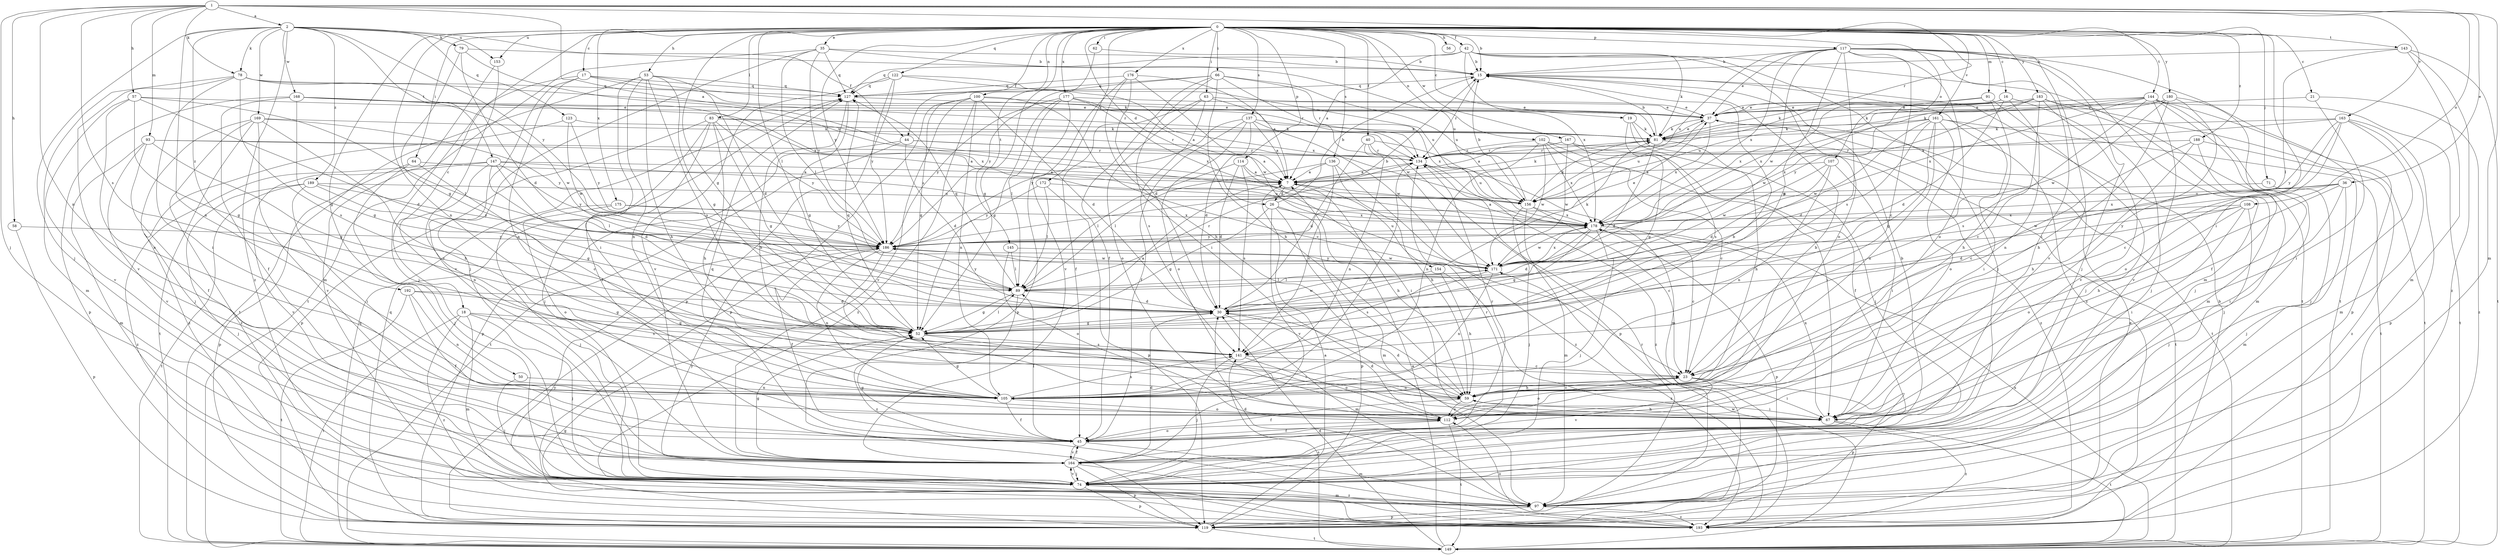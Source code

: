 strict digraph  {
0;
1;
2;
7;
15;
16;
17;
18;
19;
21;
23;
26;
30;
35;
36;
37;
40;
42;
44;
45;
50;
52;
53;
56;
57;
58;
59;
62;
63;
64;
66;
67;
71;
74;
78;
79;
81;
83;
89;
91;
93;
97;
100;
102;
105;
107;
108;
112;
114;
117;
119;
122;
123;
127;
134;
136;
137;
141;
143;
144;
145;
147;
149;
153;
154;
156;
161;
163;
164;
167;
168;
169;
171;
172;
175;
176;
177;
178;
180;
183;
186;
188;
189;
192;
193;
0 -> 15  [label=b];
0 -> 16  [label=c];
0 -> 17  [label=c];
0 -> 18  [label=c];
0 -> 19  [label=c];
0 -> 21  [label=c];
0 -> 26  [label=d];
0 -> 35  [label=e];
0 -> 40  [label=f];
0 -> 42  [label=f];
0 -> 44  [label=f];
0 -> 50  [label=g];
0 -> 52  [label=g];
0 -> 53  [label=h];
0 -> 56  [label=h];
0 -> 62  [label=i];
0 -> 63  [label=i];
0 -> 64  [label=i];
0 -> 66  [label=i];
0 -> 67  [label=i];
0 -> 71  [label=j];
0 -> 83  [label=l];
0 -> 89  [label=l];
0 -> 91  [label=m];
0 -> 100  [label=n];
0 -> 102  [label=n];
0 -> 105  [label=n];
0 -> 107  [label=o];
0 -> 114  [label=p];
0 -> 117  [label=p];
0 -> 122  [label=q];
0 -> 136  [label=s];
0 -> 137  [label=s];
0 -> 143  [label=t];
0 -> 144  [label=t];
0 -> 145  [label=t];
0 -> 153  [label=u];
0 -> 161  [label=v];
0 -> 167  [label=w];
0 -> 172  [label=x];
0 -> 175  [label=x];
0 -> 176  [label=x];
0 -> 177  [label=x];
0 -> 180  [label=y];
0 -> 183  [label=y];
0 -> 186  [label=y];
0 -> 188  [label=z];
1 -> 2  [label=a];
1 -> 7  [label=a];
1 -> 36  [label=e];
1 -> 57  [label=h];
1 -> 58  [label=h];
1 -> 74  [label=j];
1 -> 78  [label=k];
1 -> 93  [label=m];
1 -> 97  [label=m];
1 -> 105  [label=n];
1 -> 108  [label=o];
1 -> 134  [label=r];
1 -> 141  [label=s];
1 -> 163  [label=v];
2 -> 44  [label=f];
2 -> 74  [label=j];
2 -> 78  [label=k];
2 -> 79  [label=k];
2 -> 105  [label=n];
2 -> 123  [label=q];
2 -> 147  [label=t];
2 -> 153  [label=u];
2 -> 168  [label=w];
2 -> 169  [label=w];
2 -> 186  [label=y];
2 -> 189  [label=z];
2 -> 192  [label=z];
2 -> 193  [label=z];
7 -> 26  [label=d];
7 -> 59  [label=h];
7 -> 81  [label=k];
7 -> 154  [label=u];
15 -> 127  [label=q];
15 -> 134  [label=r];
15 -> 193  [label=z];
16 -> 30  [label=d];
16 -> 37  [label=e];
16 -> 74  [label=j];
16 -> 81  [label=k];
16 -> 105  [label=n];
16 -> 178  [label=x];
17 -> 74  [label=j];
17 -> 81  [label=k];
17 -> 105  [label=n];
17 -> 127  [label=q];
17 -> 134  [label=r];
17 -> 164  [label=v];
18 -> 52  [label=g];
18 -> 74  [label=j];
18 -> 97  [label=m];
18 -> 141  [label=s];
18 -> 149  [label=t];
18 -> 193  [label=z];
19 -> 74  [label=j];
19 -> 81  [label=k];
19 -> 141  [label=s];
19 -> 193  [label=z];
21 -> 37  [label=e];
21 -> 67  [label=i];
21 -> 193  [label=z];
23 -> 59  [label=h];
23 -> 67  [label=i];
23 -> 105  [label=n];
23 -> 112  [label=o];
23 -> 119  [label=p];
23 -> 164  [label=v];
26 -> 15  [label=b];
26 -> 52  [label=g];
26 -> 97  [label=m];
26 -> 119  [label=p];
26 -> 164  [label=v];
26 -> 178  [label=x];
30 -> 52  [label=g];
30 -> 97  [label=m];
30 -> 171  [label=w];
35 -> 15  [label=b];
35 -> 74  [label=j];
35 -> 89  [label=l];
35 -> 127  [label=q];
35 -> 149  [label=t];
35 -> 156  [label=u];
35 -> 186  [label=y];
36 -> 59  [label=h];
36 -> 67  [label=i];
36 -> 74  [label=j];
36 -> 156  [label=u];
36 -> 171  [label=w];
36 -> 178  [label=x];
37 -> 81  [label=k];
37 -> 149  [label=t];
37 -> 156  [label=u];
37 -> 178  [label=x];
40 -> 30  [label=d];
40 -> 97  [label=m];
40 -> 105  [label=n];
40 -> 119  [label=p];
40 -> 134  [label=r];
42 -> 7  [label=a];
42 -> 15  [label=b];
42 -> 74  [label=j];
42 -> 81  [label=k];
42 -> 112  [label=o];
42 -> 127  [label=q];
42 -> 149  [label=t];
42 -> 178  [label=x];
44 -> 7  [label=a];
44 -> 30  [label=d];
44 -> 119  [label=p];
44 -> 134  [label=r];
44 -> 149  [label=t];
45 -> 15  [label=b];
45 -> 52  [label=g];
45 -> 89  [label=l];
45 -> 97  [label=m];
45 -> 112  [label=o];
45 -> 127  [label=q];
45 -> 134  [label=r];
45 -> 164  [label=v];
50 -> 74  [label=j];
50 -> 105  [label=n];
52 -> 7  [label=a];
52 -> 67  [label=i];
52 -> 89  [label=l];
52 -> 127  [label=q];
52 -> 141  [label=s];
53 -> 30  [label=d];
53 -> 52  [label=g];
53 -> 59  [label=h];
53 -> 67  [label=i];
53 -> 105  [label=n];
53 -> 127  [label=q];
53 -> 141  [label=s];
53 -> 149  [label=t];
57 -> 30  [label=d];
57 -> 37  [label=e];
57 -> 52  [label=g];
57 -> 89  [label=l];
57 -> 105  [label=n];
57 -> 164  [label=v];
58 -> 119  [label=p];
58 -> 186  [label=y];
59 -> 23  [label=c];
59 -> 30  [label=d];
59 -> 45  [label=f];
59 -> 67  [label=i];
59 -> 112  [label=o];
62 -> 15  [label=b];
62 -> 52  [label=g];
63 -> 37  [label=e];
63 -> 45  [label=f];
63 -> 112  [label=o];
63 -> 141  [label=s];
63 -> 178  [label=x];
64 -> 7  [label=a];
64 -> 23  [label=c];
64 -> 74  [label=j];
64 -> 119  [label=p];
66 -> 45  [label=f];
66 -> 59  [label=h];
66 -> 67  [label=i];
66 -> 127  [label=q];
66 -> 134  [label=r];
66 -> 156  [label=u];
66 -> 171  [label=w];
66 -> 186  [label=y];
67 -> 59  [label=h];
67 -> 149  [label=t];
67 -> 178  [label=x];
67 -> 193  [label=z];
71 -> 97  [label=m];
71 -> 156  [label=u];
74 -> 97  [label=m];
74 -> 119  [label=p];
74 -> 164  [label=v];
74 -> 186  [label=y];
78 -> 67  [label=i];
78 -> 97  [label=m];
78 -> 127  [label=q];
78 -> 134  [label=r];
78 -> 141  [label=s];
78 -> 164  [label=v];
78 -> 178  [label=x];
79 -> 15  [label=b];
79 -> 30  [label=d];
79 -> 52  [label=g];
79 -> 156  [label=u];
81 -> 15  [label=b];
81 -> 30  [label=d];
81 -> 37  [label=e];
81 -> 59  [label=h];
81 -> 134  [label=r];
83 -> 45  [label=f];
83 -> 52  [label=g];
83 -> 59  [label=h];
83 -> 74  [label=j];
83 -> 81  [label=k];
83 -> 119  [label=p];
83 -> 134  [label=r];
83 -> 186  [label=y];
89 -> 30  [label=d];
89 -> 52  [label=g];
89 -> 127  [label=q];
89 -> 134  [label=r];
89 -> 186  [label=y];
89 -> 193  [label=z];
91 -> 37  [label=e];
91 -> 59  [label=h];
91 -> 74  [label=j];
91 -> 171  [label=w];
93 -> 7  [label=a];
93 -> 45  [label=f];
93 -> 52  [label=g];
93 -> 97  [label=m];
93 -> 134  [label=r];
93 -> 164  [label=v];
97 -> 30  [label=d];
97 -> 119  [label=p];
97 -> 193  [label=z];
100 -> 23  [label=c];
100 -> 30  [label=d];
100 -> 37  [label=e];
100 -> 52  [label=g];
100 -> 105  [label=n];
100 -> 119  [label=p];
100 -> 164  [label=v];
100 -> 193  [label=z];
102 -> 23  [label=c];
102 -> 67  [label=i];
102 -> 105  [label=n];
102 -> 134  [label=r];
102 -> 149  [label=t];
102 -> 171  [label=w];
102 -> 178  [label=x];
105 -> 15  [label=b];
105 -> 45  [label=f];
105 -> 52  [label=g];
105 -> 112  [label=o];
105 -> 141  [label=s];
107 -> 7  [label=a];
107 -> 30  [label=d];
107 -> 67  [label=i];
107 -> 105  [label=n];
107 -> 171  [label=w];
108 -> 30  [label=d];
108 -> 67  [label=i];
108 -> 74  [label=j];
108 -> 112  [label=o];
108 -> 178  [label=x];
108 -> 186  [label=y];
112 -> 15  [label=b];
112 -> 30  [label=d];
112 -> 45  [label=f];
112 -> 149  [label=t];
114 -> 7  [label=a];
114 -> 30  [label=d];
114 -> 67  [label=i];
114 -> 89  [label=l];
114 -> 141  [label=s];
117 -> 15  [label=b];
117 -> 23  [label=c];
117 -> 37  [label=e];
117 -> 52  [label=g];
117 -> 67  [label=i];
117 -> 74  [label=j];
117 -> 97  [label=m];
117 -> 112  [label=o];
117 -> 141  [label=s];
117 -> 149  [label=t];
117 -> 156  [label=u];
117 -> 164  [label=v];
117 -> 171  [label=w];
117 -> 178  [label=x];
119 -> 7  [label=a];
119 -> 37  [label=e];
119 -> 127  [label=q];
119 -> 134  [label=r];
119 -> 149  [label=t];
122 -> 119  [label=p];
122 -> 127  [label=q];
122 -> 156  [label=u];
122 -> 164  [label=v];
122 -> 178  [label=x];
122 -> 186  [label=y];
123 -> 81  [label=k];
123 -> 171  [label=w];
123 -> 186  [label=y];
123 -> 193  [label=z];
127 -> 37  [label=e];
127 -> 52  [label=g];
127 -> 59  [label=h];
134 -> 7  [label=a];
134 -> 105  [label=n];
134 -> 156  [label=u];
134 -> 193  [label=z];
136 -> 7  [label=a];
136 -> 59  [label=h];
136 -> 89  [label=l];
136 -> 141  [label=s];
136 -> 193  [label=z];
137 -> 7  [label=a];
137 -> 30  [label=d];
137 -> 45  [label=f];
137 -> 81  [label=k];
137 -> 112  [label=o];
137 -> 171  [label=w];
137 -> 186  [label=y];
141 -> 23  [label=c];
141 -> 74  [label=j];
141 -> 112  [label=o];
143 -> 15  [label=b];
143 -> 89  [label=l];
143 -> 97  [label=m];
143 -> 149  [label=t];
143 -> 193  [label=z];
144 -> 37  [label=e];
144 -> 74  [label=j];
144 -> 81  [label=k];
144 -> 97  [label=m];
144 -> 119  [label=p];
144 -> 141  [label=s];
144 -> 149  [label=t];
144 -> 156  [label=u];
144 -> 164  [label=v];
144 -> 178  [label=x];
145 -> 89  [label=l];
145 -> 112  [label=o];
145 -> 171  [label=w];
147 -> 7  [label=a];
147 -> 30  [label=d];
147 -> 89  [label=l];
147 -> 105  [label=n];
147 -> 156  [label=u];
147 -> 164  [label=v];
147 -> 186  [label=y];
147 -> 193  [label=z];
149 -> 7  [label=a];
149 -> 30  [label=d];
149 -> 127  [label=q];
149 -> 141  [label=s];
149 -> 171  [label=w];
149 -> 178  [label=x];
153 -> 97  [label=m];
153 -> 164  [label=v];
154 -> 59  [label=h];
154 -> 81  [label=k];
154 -> 89  [label=l];
154 -> 193  [label=z];
156 -> 15  [label=b];
156 -> 23  [label=c];
156 -> 74  [label=j];
156 -> 81  [label=k];
156 -> 97  [label=m];
156 -> 178  [label=x];
161 -> 30  [label=d];
161 -> 52  [label=g];
161 -> 67  [label=i];
161 -> 81  [label=k];
161 -> 105  [label=n];
161 -> 112  [label=o];
161 -> 149  [label=t];
161 -> 171  [label=w];
161 -> 178  [label=x];
163 -> 7  [label=a];
163 -> 23  [label=c];
163 -> 74  [label=j];
163 -> 81  [label=k];
163 -> 97  [label=m];
163 -> 112  [label=o];
163 -> 119  [label=p];
163 -> 186  [label=y];
164 -> 30  [label=d];
164 -> 45  [label=f];
164 -> 52  [label=g];
164 -> 74  [label=j];
164 -> 119  [label=p];
164 -> 134  [label=r];
164 -> 193  [label=z];
167 -> 7  [label=a];
167 -> 45  [label=f];
167 -> 52  [label=g];
167 -> 134  [label=r];
167 -> 171  [label=w];
168 -> 37  [label=e];
168 -> 45  [label=f];
168 -> 52  [label=g];
168 -> 119  [label=p];
168 -> 171  [label=w];
168 -> 178  [label=x];
169 -> 59  [label=h];
169 -> 74  [label=j];
169 -> 81  [label=k];
169 -> 149  [label=t];
169 -> 164  [label=v];
169 -> 186  [label=y];
169 -> 193  [label=z];
171 -> 89  [label=l];
171 -> 105  [label=n];
171 -> 141  [label=s];
171 -> 178  [label=x];
171 -> 186  [label=y];
172 -> 89  [label=l];
172 -> 119  [label=p];
172 -> 156  [label=u];
172 -> 186  [label=y];
175 -> 74  [label=j];
175 -> 112  [label=o];
175 -> 178  [label=x];
175 -> 186  [label=y];
176 -> 7  [label=a];
176 -> 30  [label=d];
176 -> 59  [label=h];
176 -> 127  [label=q];
176 -> 164  [label=v];
176 -> 171  [label=w];
177 -> 7  [label=a];
177 -> 37  [label=e];
177 -> 52  [label=g];
177 -> 89  [label=l];
177 -> 119  [label=p];
177 -> 178  [label=x];
177 -> 186  [label=y];
178 -> 7  [label=a];
178 -> 23  [label=c];
178 -> 30  [label=d];
178 -> 52  [label=g];
178 -> 74  [label=j];
178 -> 119  [label=p];
178 -> 171  [label=w];
178 -> 186  [label=y];
180 -> 37  [label=e];
180 -> 45  [label=f];
180 -> 59  [label=h];
180 -> 67  [label=i];
180 -> 81  [label=k];
180 -> 171  [label=w];
183 -> 23  [label=c];
183 -> 37  [label=e];
183 -> 97  [label=m];
183 -> 149  [label=t];
183 -> 164  [label=v];
183 -> 178  [label=x];
183 -> 186  [label=y];
186 -> 15  [label=b];
186 -> 37  [label=e];
186 -> 45  [label=f];
186 -> 67  [label=i];
186 -> 105  [label=n];
186 -> 171  [label=w];
188 -> 23  [label=c];
188 -> 59  [label=h];
188 -> 74  [label=j];
188 -> 134  [label=r];
188 -> 193  [label=z];
189 -> 52  [label=g];
189 -> 67  [label=i];
189 -> 74  [label=j];
189 -> 149  [label=t];
189 -> 156  [label=u];
189 -> 186  [label=y];
192 -> 30  [label=d];
192 -> 45  [label=f];
192 -> 52  [label=g];
192 -> 105  [label=n];
192 -> 149  [label=t];
193 -> 15  [label=b];
193 -> 52  [label=g];
193 -> 112  [label=o];
193 -> 186  [label=y];
}
